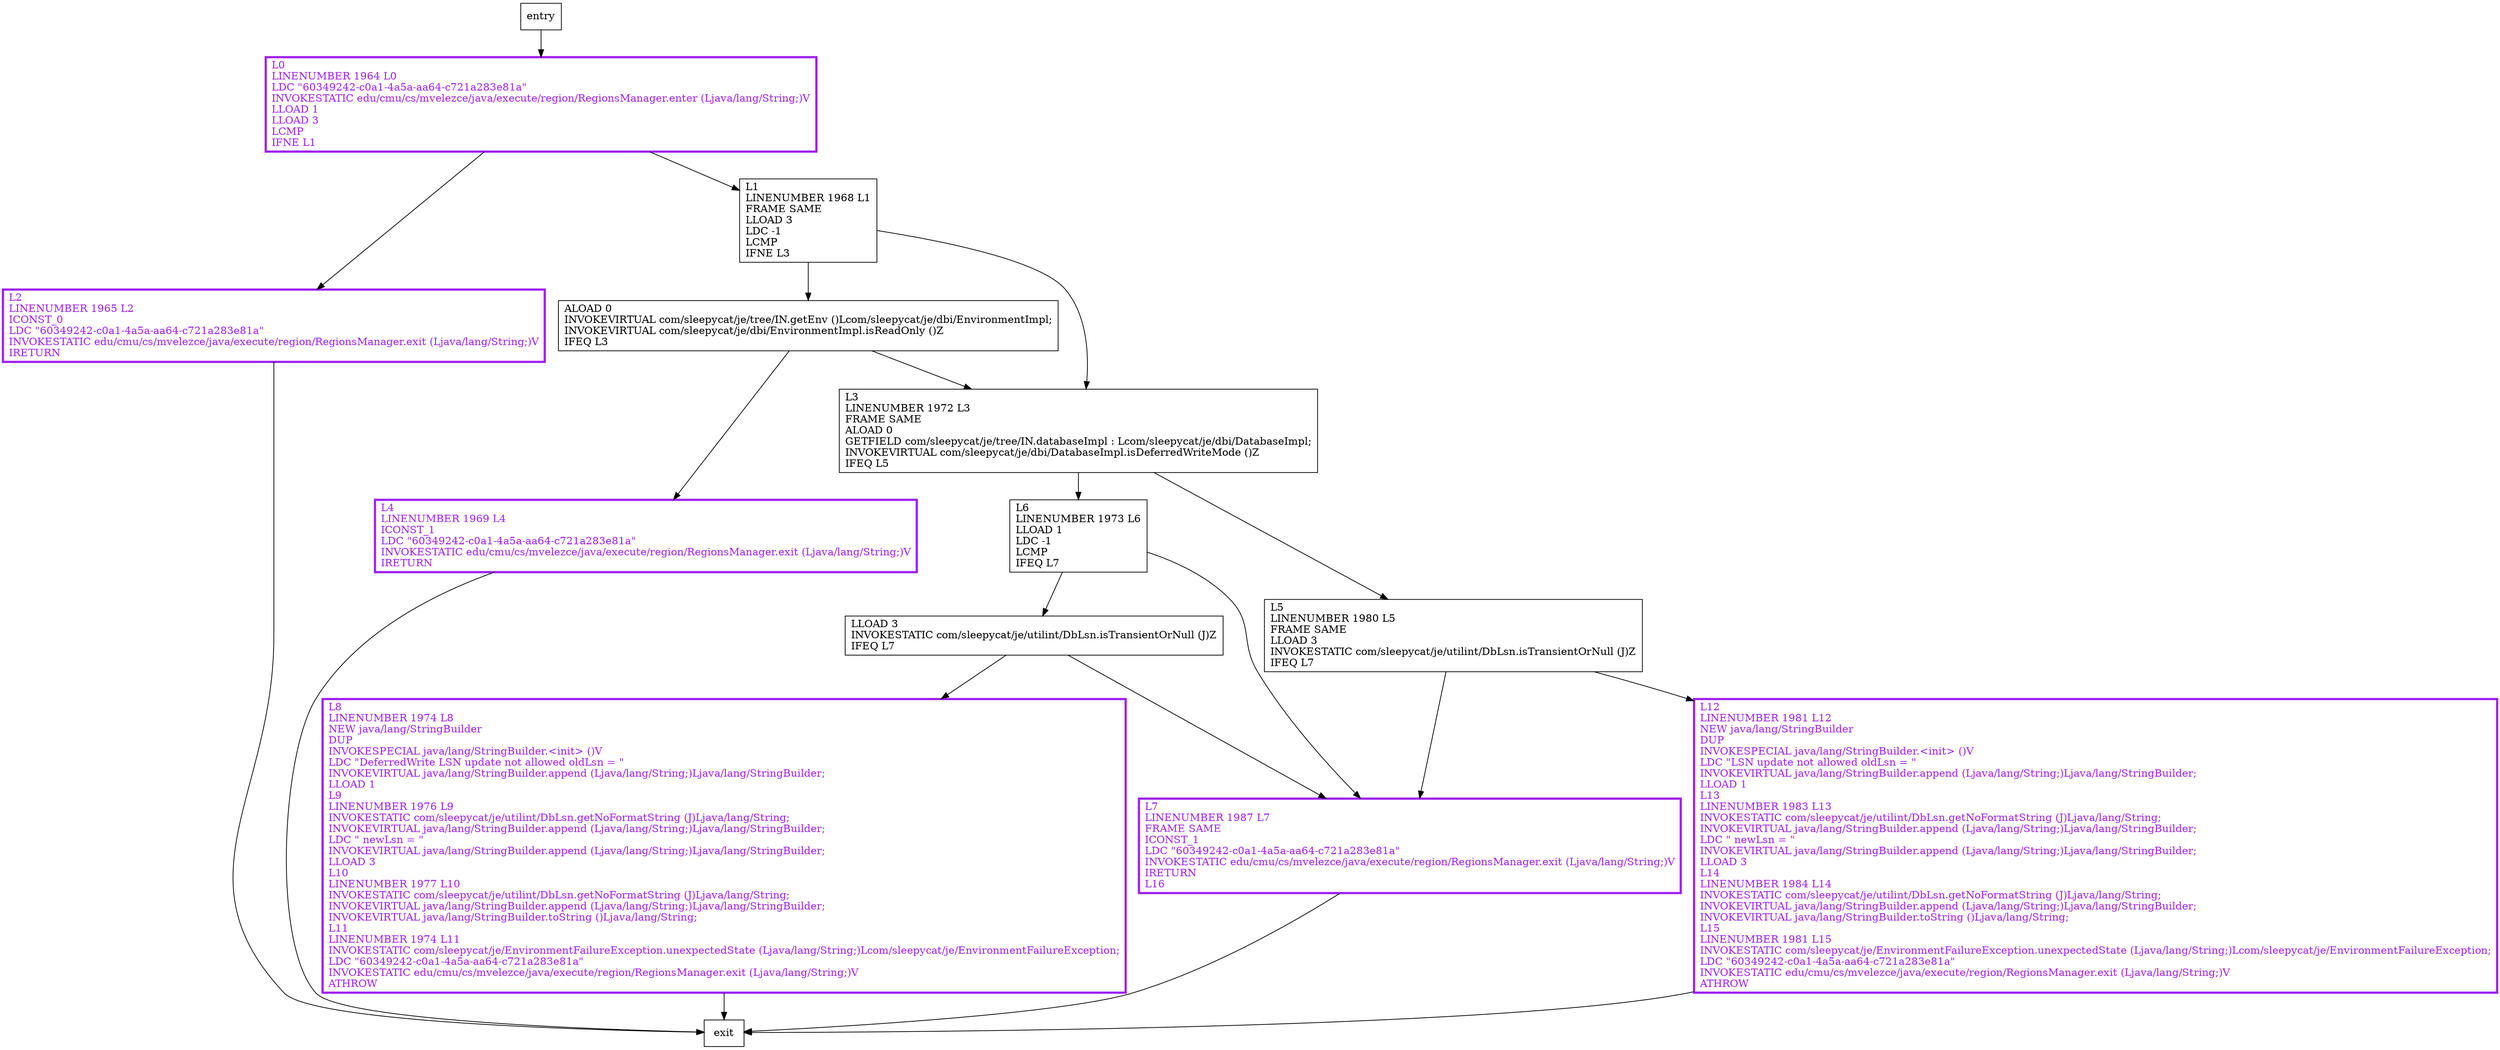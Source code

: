digraph shouldUpdateLsn {
node [shape=record];
1341578932 [label="L7\lLINENUMBER 1987 L7\lFRAME SAME\lICONST_1\lLDC \"60349242-c0a1-4a5a-aa64-c721a283e81a\"\lINVOKESTATIC edu/cmu/cs/mvelezce/java/execute/region/RegionsManager.exit (Ljava/lang/String;)V\lIRETURN\lL16\l"];
1979624409 [label="L3\lLINENUMBER 1972 L3\lFRAME SAME\lALOAD 0\lGETFIELD com/sleepycat/je/tree/IN.databaseImpl : Lcom/sleepycat/je/dbi/DatabaseImpl;\lINVOKEVIRTUAL com/sleepycat/je/dbi/DatabaseImpl.isDeferredWriteMode ()Z\lIFEQ L5\l"];
1344854797 [label="L2\lLINENUMBER 1965 L2\lICONST_0\lLDC \"60349242-c0a1-4a5a-aa64-c721a283e81a\"\lINVOKESTATIC edu/cmu/cs/mvelezce/java/execute/region/RegionsManager.exit (Ljava/lang/String;)V\lIRETURN\l"];
489808998 [label="L6\lLINENUMBER 1973 L6\lLLOAD 1\lLDC -1\lLCMP\lIFEQ L7\l"];
1422443074 [label="L1\lLINENUMBER 1968 L1\lFRAME SAME\lLLOAD 3\lLDC -1\lLCMP\lIFNE L3\l"];
1702966682 [label="L0\lLINENUMBER 1964 L0\lLDC \"60349242-c0a1-4a5a-aa64-c721a283e81a\"\lINVOKESTATIC edu/cmu/cs/mvelezce/java/execute/region/RegionsManager.enter (Ljava/lang/String;)V\lLLOAD 1\lLLOAD 3\lLCMP\lIFNE L1\l"];
1238395944 [label="L12\lLINENUMBER 1981 L12\lNEW java/lang/StringBuilder\lDUP\lINVOKESPECIAL java/lang/StringBuilder.\<init\> ()V\lLDC \"LSN update not allowed oldLsn = \"\lINVOKEVIRTUAL java/lang/StringBuilder.append (Ljava/lang/String;)Ljava/lang/StringBuilder;\lLLOAD 1\lL13\lLINENUMBER 1983 L13\lINVOKESTATIC com/sleepycat/je/utilint/DbLsn.getNoFormatString (J)Ljava/lang/String;\lINVOKEVIRTUAL java/lang/StringBuilder.append (Ljava/lang/String;)Ljava/lang/StringBuilder;\lLDC \" newLsn = \"\lINVOKEVIRTUAL java/lang/StringBuilder.append (Ljava/lang/String;)Ljava/lang/StringBuilder;\lLLOAD 3\lL14\lLINENUMBER 1984 L14\lINVOKESTATIC com/sleepycat/je/utilint/DbLsn.getNoFormatString (J)Ljava/lang/String;\lINVOKEVIRTUAL java/lang/StringBuilder.append (Ljava/lang/String;)Ljava/lang/StringBuilder;\lINVOKEVIRTUAL java/lang/StringBuilder.toString ()Ljava/lang/String;\lL15\lLINENUMBER 1981 L15\lINVOKESTATIC com/sleepycat/je/EnvironmentFailureException.unexpectedState (Ljava/lang/String;)Lcom/sleepycat/je/EnvironmentFailureException;\lLDC \"60349242-c0a1-4a5a-aa64-c721a283e81a\"\lINVOKESTATIC edu/cmu/cs/mvelezce/java/execute/region/RegionsManager.exit (Ljava/lang/String;)V\lATHROW\l"];
2131006844 [label="LLOAD 3\lINVOKESTATIC com/sleepycat/je/utilint/DbLsn.isTransientOrNull (J)Z\lIFEQ L7\l"];
200763070 [label="L4\lLINENUMBER 1969 L4\lICONST_1\lLDC \"60349242-c0a1-4a5a-aa64-c721a283e81a\"\lINVOKESTATIC edu/cmu/cs/mvelezce/java/execute/region/RegionsManager.exit (Ljava/lang/String;)V\lIRETURN\l"];
1532015088 [label="L8\lLINENUMBER 1974 L8\lNEW java/lang/StringBuilder\lDUP\lINVOKESPECIAL java/lang/StringBuilder.\<init\> ()V\lLDC \"DeferredWrite LSN update not allowed oldLsn = \"\lINVOKEVIRTUAL java/lang/StringBuilder.append (Ljava/lang/String;)Ljava/lang/StringBuilder;\lLLOAD 1\lL9\lLINENUMBER 1976 L9\lINVOKESTATIC com/sleepycat/je/utilint/DbLsn.getNoFormatString (J)Ljava/lang/String;\lINVOKEVIRTUAL java/lang/StringBuilder.append (Ljava/lang/String;)Ljava/lang/StringBuilder;\lLDC \" newLsn = \"\lINVOKEVIRTUAL java/lang/StringBuilder.append (Ljava/lang/String;)Ljava/lang/StringBuilder;\lLLOAD 3\lL10\lLINENUMBER 1977 L10\lINVOKESTATIC com/sleepycat/je/utilint/DbLsn.getNoFormatString (J)Ljava/lang/String;\lINVOKEVIRTUAL java/lang/StringBuilder.append (Ljava/lang/String;)Ljava/lang/StringBuilder;\lINVOKEVIRTUAL java/lang/StringBuilder.toString ()Ljava/lang/String;\lL11\lLINENUMBER 1974 L11\lINVOKESTATIC com/sleepycat/je/EnvironmentFailureException.unexpectedState (Ljava/lang/String;)Lcom/sleepycat/je/EnvironmentFailureException;\lLDC \"60349242-c0a1-4a5a-aa64-c721a283e81a\"\lINVOKESTATIC edu/cmu/cs/mvelezce/java/execute/region/RegionsManager.exit (Ljava/lang/String;)V\lATHROW\l"];
431975705 [label="ALOAD 0\lINVOKEVIRTUAL com/sleepycat/je/tree/IN.getEnv ()Lcom/sleepycat/je/dbi/EnvironmentImpl;\lINVOKEVIRTUAL com/sleepycat/je/dbi/EnvironmentImpl.isReadOnly ()Z\lIFEQ L3\l"];
487666814 [label="L5\lLINENUMBER 1980 L5\lFRAME SAME\lLLOAD 3\lINVOKESTATIC com/sleepycat/je/utilint/DbLsn.isTransientOrNull (J)Z\lIFEQ L7\l"];
entry;
exit;
1979624409 -> 489808998
1979624409 -> 487666814
1344854797 -> exit
1422443074 -> 1979624409
1422443074 -> 431975705
200763070 -> exit
431975705 -> 1979624409
431975705 -> 200763070
487666814 -> 1341578932
487666814 -> 1238395944
1341578932 -> exit
entry -> 1702966682
489808998 -> 1341578932
489808998 -> 2131006844
1702966682 -> 1344854797
1702966682 -> 1422443074
1238395944 -> exit
2131006844 -> 1341578932
2131006844 -> 1532015088
1532015088 -> exit
1341578932[fontcolor="purple", penwidth=3, color="purple"];
1344854797[fontcolor="purple", penwidth=3, color="purple"];
1702966682[fontcolor="purple", penwidth=3, color="purple"];
1238395944[fontcolor="purple", penwidth=3, color="purple"];
200763070[fontcolor="purple", penwidth=3, color="purple"];
1532015088[fontcolor="purple", penwidth=3, color="purple"];
}
